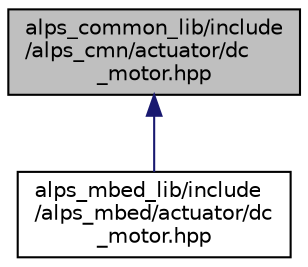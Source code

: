 digraph "alps_common_lib/include/alps_cmn/actuator/dc_motor.hpp"
{
 // LATEX_PDF_SIZE
  edge [fontname="Helvetica",fontsize="10",labelfontname="Helvetica",labelfontsize="10"];
  node [fontname="Helvetica",fontsize="10",shape=record];
  Node1 [label="alps_common_lib/include\l/alps_cmn/actuator/dc\l_motor.hpp",height=0.2,width=0.4,color="black", fillcolor="grey75", style="filled", fontcolor="black",tooltip=" "];
  Node1 -> Node2 [dir="back",color="midnightblue",fontsize="10",style="solid",fontname="Helvetica"];
  Node2 [label="alps_mbed_lib/include\l/alps_mbed/actuator/dc\l_motor.hpp",height=0.2,width=0.4,color="black", fillcolor="white", style="filled",URL="$alps__mbed__lib_2include_2alps__mbed_2actuator_2dc__motor_8hpp.html",tooltip=" "];
}
